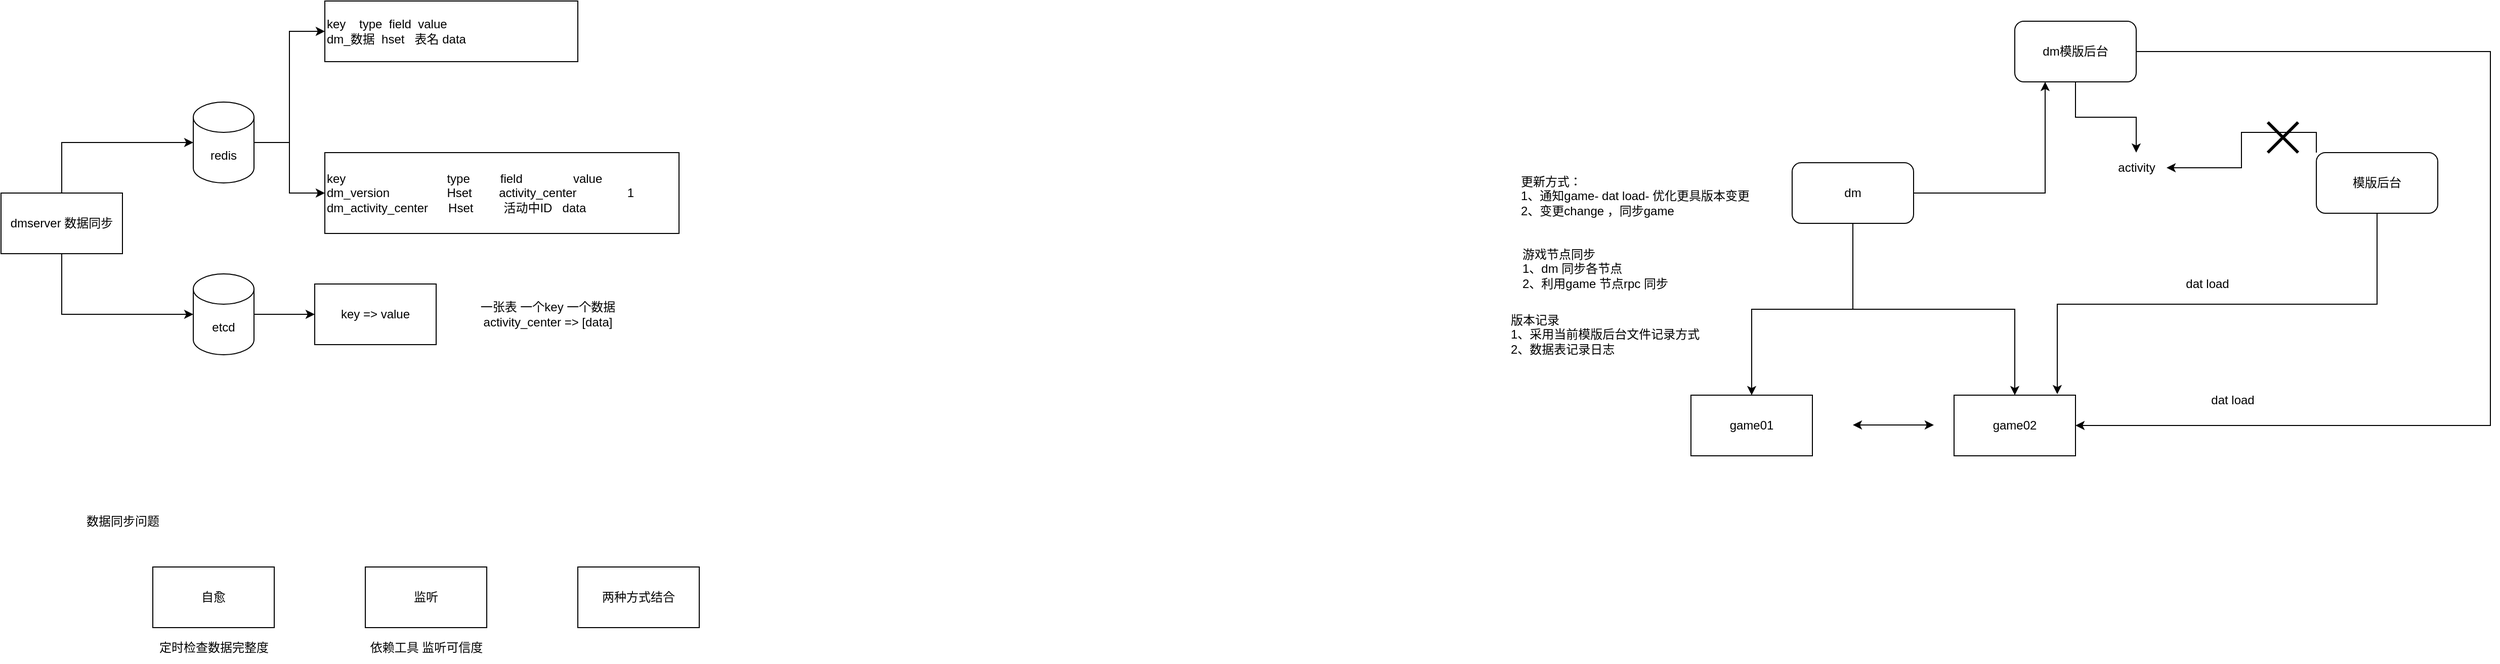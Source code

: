 <mxfile version="21.1.2" type="github">
  <diagram id="lmy8UQ-vfpTuUxlPhxFz" name="第 1 页">
    <mxGraphModel dx="2314" dy="1057" grid="1" gridSize="10" guides="1" tooltips="1" connect="1" arrows="1" fold="1" page="1" pageScale="1" pageWidth="827" pageHeight="1169" math="0" shadow="0">
      <root>
        <mxCell id="0" />
        <mxCell id="1" parent="0" />
        <mxCell id="t6LF4k-oh8Lmb-7piijc-21" style="edgeStyle=orthogonalEdgeStyle;rounded=0;orthogonalLoop=1;jettySize=auto;html=1;exitX=0.5;exitY=0;exitDx=0;exitDy=0;entryX=0;entryY=0.5;entryDx=0;entryDy=0;entryPerimeter=0;" parent="1" source="t6LF4k-oh8Lmb-7piijc-1" target="t6LF4k-oh8Lmb-7piijc-4" edge="1">
          <mxGeometry relative="1" as="geometry" />
        </mxCell>
        <mxCell id="t6LF4k-oh8Lmb-7piijc-22" style="edgeStyle=orthogonalEdgeStyle;rounded=0;orthogonalLoop=1;jettySize=auto;html=1;exitX=0.5;exitY=1;exitDx=0;exitDy=0;entryX=0;entryY=0.5;entryDx=0;entryDy=0;entryPerimeter=0;" parent="1" source="t6LF4k-oh8Lmb-7piijc-1" target="t6LF4k-oh8Lmb-7piijc-3" edge="1">
          <mxGeometry relative="1" as="geometry" />
        </mxCell>
        <mxCell id="t6LF4k-oh8Lmb-7piijc-1" value="dmserver 数据同步" style="rounded=0;whiteSpace=wrap;html=1;" parent="1" vertex="1">
          <mxGeometry y="260" width="120" height="60" as="geometry" />
        </mxCell>
        <mxCell id="t6LF4k-oh8Lmb-7piijc-23" style="edgeStyle=orthogonalEdgeStyle;rounded=0;orthogonalLoop=1;jettySize=auto;html=1;exitX=1;exitY=0.5;exitDx=0;exitDy=0;exitPerimeter=0;entryX=0;entryY=0.5;entryDx=0;entryDy=0;" parent="1" source="t6LF4k-oh8Lmb-7piijc-3" target="t6LF4k-oh8Lmb-7piijc-20" edge="1">
          <mxGeometry relative="1" as="geometry" />
        </mxCell>
        <mxCell id="t6LF4k-oh8Lmb-7piijc-3" value="etcd" style="shape=cylinder3;whiteSpace=wrap;html=1;boundedLbl=1;backgroundOutline=1;size=15;" parent="1" vertex="1">
          <mxGeometry x="190" y="340" width="60" height="80" as="geometry" />
        </mxCell>
        <mxCell id="t6LF4k-oh8Lmb-7piijc-24" style="edgeStyle=orthogonalEdgeStyle;rounded=0;orthogonalLoop=1;jettySize=auto;html=1;exitX=1;exitY=0.5;exitDx=0;exitDy=0;exitPerimeter=0;entryX=0;entryY=0.5;entryDx=0;entryDy=0;" parent="1" source="t6LF4k-oh8Lmb-7piijc-4" target="t6LF4k-oh8Lmb-7piijc-13" edge="1">
          <mxGeometry relative="1" as="geometry" />
        </mxCell>
        <mxCell id="t6LF4k-oh8Lmb-7piijc-27" style="edgeStyle=orthogonalEdgeStyle;rounded=0;orthogonalLoop=1;jettySize=auto;html=1;exitX=1;exitY=0.5;exitDx=0;exitDy=0;exitPerimeter=0;entryX=0;entryY=0.5;entryDx=0;entryDy=0;" parent="1" source="t6LF4k-oh8Lmb-7piijc-4" target="t6LF4k-oh8Lmb-7piijc-26" edge="1">
          <mxGeometry relative="1" as="geometry" />
        </mxCell>
        <mxCell id="t6LF4k-oh8Lmb-7piijc-4" value="redis&lt;br&gt;" style="shape=cylinder3;whiteSpace=wrap;html=1;boundedLbl=1;backgroundOutline=1;size=15;" parent="1" vertex="1">
          <mxGeometry x="190" y="170" width="60" height="80" as="geometry" />
        </mxCell>
        <mxCell id="t6LF4k-oh8Lmb-7piijc-13" value="key&amp;nbsp;&amp;nbsp;&lt;span style=&quot;white-space: pre;&quot;&gt; &lt;span style=&quot;white-space: pre;&quot;&gt; &lt;/span&gt;&lt;/span&gt;type&lt;span style=&quot;white-space: pre;&quot;&gt; &lt;/span&gt;&lt;span style=&quot;white-space: pre;&quot;&gt; &lt;/span&gt;field&lt;span style=&quot;white-space: pre;&quot;&gt; &lt;/span&gt;&lt;span style=&quot;white-space: pre;&quot;&gt; &lt;/span&gt;value&lt;br&gt;dm_数据&lt;span style=&quot;white-space: pre;&quot;&gt; &lt;/span&gt;&lt;span style=&quot;white-space: pre;&quot;&gt; &lt;/span&gt;hset&lt;span style=&quot;white-space: pre;&quot;&gt; &lt;/span&gt;&lt;span style=&quot;white-space: pre;&quot;&gt; &lt;/span&gt;&amp;nbsp;表名&lt;span style=&quot;white-space: pre;&quot;&gt; &lt;/span&gt;data&lt;span style=&quot;white-space: pre;&quot;&gt; &lt;/span&gt;&lt;span style=&quot;white-space: pre;&quot;&gt; &lt;/span&gt;" style="rounded=0;whiteSpace=wrap;html=1;align=left;" parent="1" vertex="1">
          <mxGeometry x="320" y="70" width="250" height="60" as="geometry" />
        </mxCell>
        <mxCell id="t6LF4k-oh8Lmb-7piijc-14" value="自愈&lt;br&gt;" style="whiteSpace=wrap;html=1;" parent="1" vertex="1">
          <mxGeometry x="150" y="630" width="120" height="60" as="geometry" />
        </mxCell>
        <mxCell id="t6LF4k-oh8Lmb-7piijc-15" value="监听" style="whiteSpace=wrap;html=1;" parent="1" vertex="1">
          <mxGeometry x="360" y="630" width="120" height="60" as="geometry" />
        </mxCell>
        <mxCell id="t6LF4k-oh8Lmb-7piijc-16" value="数据同步问题" style="text;html=1;align=center;verticalAlign=middle;resizable=0;points=[];autosize=1;strokeColor=none;fillColor=none;" parent="1" vertex="1">
          <mxGeometry x="70" y="570" width="100" height="30" as="geometry" />
        </mxCell>
        <mxCell id="t6LF4k-oh8Lmb-7piijc-17" value="定时检查数据完整度" style="text;html=1;align=center;verticalAlign=middle;resizable=0;points=[];autosize=1;strokeColor=none;fillColor=none;" parent="1" vertex="1">
          <mxGeometry x="145" y="695" width="130" height="30" as="geometry" />
        </mxCell>
        <mxCell id="t6LF4k-oh8Lmb-7piijc-18" value="依赖工具 监听可信度" style="text;html=1;align=center;verticalAlign=middle;resizable=0;points=[];autosize=1;strokeColor=none;fillColor=none;" parent="1" vertex="1">
          <mxGeometry x="355" y="695" width="130" height="30" as="geometry" />
        </mxCell>
        <mxCell id="t6LF4k-oh8Lmb-7piijc-19" value="两种方式结合" style="whiteSpace=wrap;html=1;" parent="1" vertex="1">
          <mxGeometry x="570" y="630" width="120" height="60" as="geometry" />
        </mxCell>
        <mxCell id="t6LF4k-oh8Lmb-7piijc-20" value="key =&amp;gt; value" style="whiteSpace=wrap;html=1;" parent="1" vertex="1">
          <mxGeometry x="310" y="350" width="120" height="60" as="geometry" />
        </mxCell>
        <mxCell id="t6LF4k-oh8Lmb-7piijc-25" value="一张表 一个key 一个数据&lt;br&gt;activity_center =&amp;gt; [data]" style="text;html=1;align=center;verticalAlign=middle;resizable=0;points=[];autosize=1;strokeColor=none;fillColor=none;" parent="1" vertex="1">
          <mxGeometry x="460" y="360" width="160" height="40" as="geometry" />
        </mxCell>
        <mxCell id="t6LF4k-oh8Lmb-7piijc-26" value="&lt;span style=&quot;&quot;&gt;key&amp;nbsp; &amp;nbsp; &amp;nbsp; &amp;nbsp; &amp;nbsp; &amp;nbsp; &amp;nbsp; &amp;nbsp; &amp;nbsp; &amp;nbsp; &amp;nbsp; &amp;nbsp; &amp;nbsp; &amp;nbsp; &amp;nbsp; type&amp;nbsp; &amp;nbsp; &amp;nbsp; &amp;nbsp; &amp;nbsp;field&amp;nbsp; &amp;nbsp; &amp;nbsp; &amp;nbsp; &amp;nbsp;&lt;span style=&quot;&quot;&gt; &lt;span style=&quot;white-space: pre;&quot;&gt; &lt;/span&gt;&lt;span style=&quot;white-space: pre;&quot;&gt; &lt;/span&gt;&lt;span style=&quot;white-space: pre;&quot;&gt; &lt;/span&gt;&lt;/span&gt;&lt;span style=&quot;&quot;&gt;&amp;nbsp;&lt;/span&gt;&lt;span style=&quot;&quot;&gt; &lt;/span&gt;value&amp;nbsp;&lt;br&gt;dm_version&amp;nbsp; &amp;nbsp; &amp;nbsp; &amp;nbsp; &amp;nbsp; &amp;nbsp; &amp;nbsp; &amp;nbsp; &amp;nbsp;Hset&amp;nbsp; &amp;nbsp; &amp;nbsp; &amp;nbsp;&amp;nbsp;&lt;/span&gt;activity_center&lt;span style=&quot;&quot;&gt;&amp;nbsp; &amp;nbsp; &amp;nbsp; &amp;nbsp; &amp;nbsp; &amp;nbsp; &lt;span style=&quot;white-space: pre;&quot;&gt; &lt;/span&gt;&lt;span style=&quot;white-space: pre;&quot;&gt; &lt;/span&gt;&lt;span style=&quot;&quot;&gt; &lt;/span&gt;1&lt;br&gt;&lt;/span&gt;&lt;span style=&quot;&quot;&gt;dm_activity_center&amp;nbsp; &amp;nbsp; &amp;nbsp; Hset&amp;nbsp; &amp;nbsp; &amp;nbsp; &amp;nbsp; &amp;nbsp;活动中ID&lt;span style=&quot;white-space: pre;&quot;&gt; &lt;/span&gt;&lt;span style=&quot;white-space: pre;&quot;&gt; &lt;/span&gt;&lt;span style=&quot;white-space: pre;&quot;&gt; &lt;/span&gt;data&amp;nbsp;&lt;/span&gt;" style="rounded=0;whiteSpace=wrap;html=1;align=left;" parent="1" vertex="1">
          <mxGeometry x="320" y="220" width="350" height="80" as="geometry" />
        </mxCell>
        <mxCell id="HFC97QxuwXLFx6QwOBBN-3" style="edgeStyle=orthogonalEdgeStyle;rounded=0;orthogonalLoop=1;jettySize=auto;html=1;" edge="1" parent="1" source="HFC97QxuwXLFx6QwOBBN-9" target="HFC97QxuwXLFx6QwOBBN-2">
          <mxGeometry relative="1" as="geometry" />
        </mxCell>
        <mxCell id="HFC97QxuwXLFx6QwOBBN-10" style="edgeStyle=orthogonalEdgeStyle;rounded=0;orthogonalLoop=1;jettySize=auto;html=1;exitX=1;exitY=0.5;exitDx=0;exitDy=0;entryX=0.25;entryY=1;entryDx=0;entryDy=0;" edge="1" parent="1" source="HFC97QxuwXLFx6QwOBBN-1" target="HFC97QxuwXLFx6QwOBBN-9">
          <mxGeometry relative="1" as="geometry" />
        </mxCell>
        <mxCell id="HFC97QxuwXLFx6QwOBBN-13" style="edgeStyle=orthogonalEdgeStyle;rounded=0;orthogonalLoop=1;jettySize=auto;html=1;entryX=0.5;entryY=0;entryDx=0;entryDy=0;" edge="1" parent="1" target="HFC97QxuwXLFx6QwOBBN-12">
          <mxGeometry relative="1" as="geometry">
            <mxPoint x="1830" y="295" as="sourcePoint" />
            <mxPoint x="1730" y="470" as="targetPoint" />
            <Array as="points">
              <mxPoint x="1830" y="375" />
              <mxPoint x="1730" y="375" />
            </Array>
          </mxGeometry>
        </mxCell>
        <mxCell id="HFC97QxuwXLFx6QwOBBN-16" style="edgeStyle=orthogonalEdgeStyle;rounded=0;orthogonalLoop=1;jettySize=auto;html=1;exitX=0.5;exitY=1;exitDx=0;exitDy=0;entryX=0.5;entryY=0;entryDx=0;entryDy=0;" edge="1" parent="1" source="HFC97QxuwXLFx6QwOBBN-1" target="HFC97QxuwXLFx6QwOBBN-15">
          <mxGeometry relative="1" as="geometry" />
        </mxCell>
        <mxCell id="HFC97QxuwXLFx6QwOBBN-1" value="dm" style="rounded=1;whiteSpace=wrap;html=1;" vertex="1" parent="1">
          <mxGeometry x="1770" y="230" width="120" height="60" as="geometry" />
        </mxCell>
        <mxCell id="HFC97QxuwXLFx6QwOBBN-2" value="activity" style="text;html=1;align=center;verticalAlign=middle;resizable=0;points=[];autosize=1;strokeColor=none;fillColor=none;" vertex="1" parent="1">
          <mxGeometry x="2080" y="220" width="60" height="30" as="geometry" />
        </mxCell>
        <mxCell id="HFC97QxuwXLFx6QwOBBN-5" style="edgeStyle=orthogonalEdgeStyle;rounded=0;orthogonalLoop=1;jettySize=auto;html=1;exitX=0;exitY=0;exitDx=0;exitDy=0;" edge="1" parent="1" source="HFC97QxuwXLFx6QwOBBN-4" target="HFC97QxuwXLFx6QwOBBN-2">
          <mxGeometry relative="1" as="geometry" />
        </mxCell>
        <mxCell id="HFC97QxuwXLFx6QwOBBN-21" style="edgeStyle=orthogonalEdgeStyle;rounded=0;orthogonalLoop=1;jettySize=auto;html=1;exitX=0.5;exitY=1;exitDx=0;exitDy=0;entryX=0.85;entryY=-0.017;entryDx=0;entryDy=0;entryPerimeter=0;" edge="1" parent="1" source="HFC97QxuwXLFx6QwOBBN-4" target="HFC97QxuwXLFx6QwOBBN-15">
          <mxGeometry relative="1" as="geometry" />
        </mxCell>
        <mxCell id="HFC97QxuwXLFx6QwOBBN-4" value="模版后台" style="rounded=1;whiteSpace=wrap;html=1;" vertex="1" parent="1">
          <mxGeometry x="2288" y="220" width="120" height="60" as="geometry" />
        </mxCell>
        <mxCell id="HFC97QxuwXLFx6QwOBBN-6" value="" style="shape=umlDestroy;whiteSpace=wrap;html=1;strokeWidth=3;targetShapes=umlLifeline;" vertex="1" parent="1">
          <mxGeometry x="2240" y="190" width="30" height="30" as="geometry" />
        </mxCell>
        <mxCell id="HFC97QxuwXLFx6QwOBBN-20" style="edgeStyle=orthogonalEdgeStyle;rounded=0;orthogonalLoop=1;jettySize=auto;html=1;exitX=1;exitY=0.5;exitDx=0;exitDy=0;entryX=1;entryY=0.5;entryDx=0;entryDy=0;" edge="1" parent="1" source="HFC97QxuwXLFx6QwOBBN-9" target="HFC97QxuwXLFx6QwOBBN-15">
          <mxGeometry relative="1" as="geometry">
            <Array as="points">
              <mxPoint x="2460" y="120" />
              <mxPoint x="2460" y="490" />
            </Array>
          </mxGeometry>
        </mxCell>
        <mxCell id="HFC97QxuwXLFx6QwOBBN-9" value="dm模版后台" style="rounded=1;whiteSpace=wrap;html=1;" vertex="1" parent="1">
          <mxGeometry x="1990" y="90" width="120" height="60" as="geometry" />
        </mxCell>
        <mxCell id="HFC97QxuwXLFx6QwOBBN-12" value="game01" style="rounded=0;whiteSpace=wrap;html=1;" vertex="1" parent="1">
          <mxGeometry x="1670" y="460" width="120" height="60" as="geometry" />
        </mxCell>
        <mxCell id="HFC97QxuwXLFx6QwOBBN-14" value="更新方式：&lt;br&gt;1、通知game- dat load- 优化更具版本变更&lt;br&gt;2、变更change ，同步game&lt;br&gt;&amp;nbsp;" style="text;html=1;align=left;verticalAlign=middle;resizable=0;points=[];autosize=1;strokeColor=none;fillColor=none;" vertex="1" parent="1">
          <mxGeometry x="1500" y="235" width="250" height="70" as="geometry" />
        </mxCell>
        <mxCell id="HFC97QxuwXLFx6QwOBBN-15" value="game02" style="rounded=0;whiteSpace=wrap;html=1;" vertex="1" parent="1">
          <mxGeometry x="1930" y="460" width="120" height="60" as="geometry" />
        </mxCell>
        <mxCell id="HFC97QxuwXLFx6QwOBBN-17" value="&lt;div style=&quot;text-align: left;&quot;&gt;&lt;span style=&quot;background-color: initial;&quot;&gt;游戏节点同步&lt;/span&gt;&lt;/div&gt;&lt;div style=&quot;text-align: left;&quot;&gt;&lt;span style=&quot;background-color: initial;&quot;&gt;1、dm 同步各节点&lt;/span&gt;&lt;/div&gt;&lt;div style=&quot;text-align: left;&quot;&gt;&lt;span style=&quot;background-color: initial;&quot;&gt;2、利用game 节点rpc 同步&lt;/span&gt;&lt;/div&gt;" style="text;html=1;align=center;verticalAlign=middle;resizable=0;points=[];autosize=1;strokeColor=none;fillColor=none;" vertex="1" parent="1">
          <mxGeometry x="1490" y="305" width="170" height="60" as="geometry" />
        </mxCell>
        <mxCell id="HFC97QxuwXLFx6QwOBBN-19" value="" style="endArrow=classic;startArrow=classic;html=1;rounded=0;" edge="1" parent="1">
          <mxGeometry width="50" height="50" relative="1" as="geometry">
            <mxPoint x="1830" y="489.5" as="sourcePoint" />
            <mxPoint x="1910" y="489.5" as="targetPoint" />
          </mxGeometry>
        </mxCell>
        <mxCell id="HFC97QxuwXLFx6QwOBBN-23" value="dat load" style="text;html=1;align=center;verticalAlign=middle;resizable=0;points=[];autosize=1;strokeColor=none;fillColor=none;" vertex="1" parent="1">
          <mxGeometry x="2145" y="335" width="70" height="30" as="geometry" />
        </mxCell>
        <mxCell id="HFC97QxuwXLFx6QwOBBN-24" value="dat load" style="text;html=1;align=center;verticalAlign=middle;resizable=0;points=[];autosize=1;strokeColor=none;fillColor=none;" vertex="1" parent="1">
          <mxGeometry x="2170" y="450" width="70" height="30" as="geometry" />
        </mxCell>
        <mxCell id="HFC97QxuwXLFx6QwOBBN-26" value="版本记录&lt;br&gt;1、采用当前模版后台文件记录方式&lt;br&gt;2、数据表记录日志" style="text;html=1;align=left;verticalAlign=middle;resizable=0;points=[];autosize=1;strokeColor=none;fillColor=none;" vertex="1" parent="1">
          <mxGeometry x="1490" y="370" width="210" height="60" as="geometry" />
        </mxCell>
      </root>
    </mxGraphModel>
  </diagram>
</mxfile>
